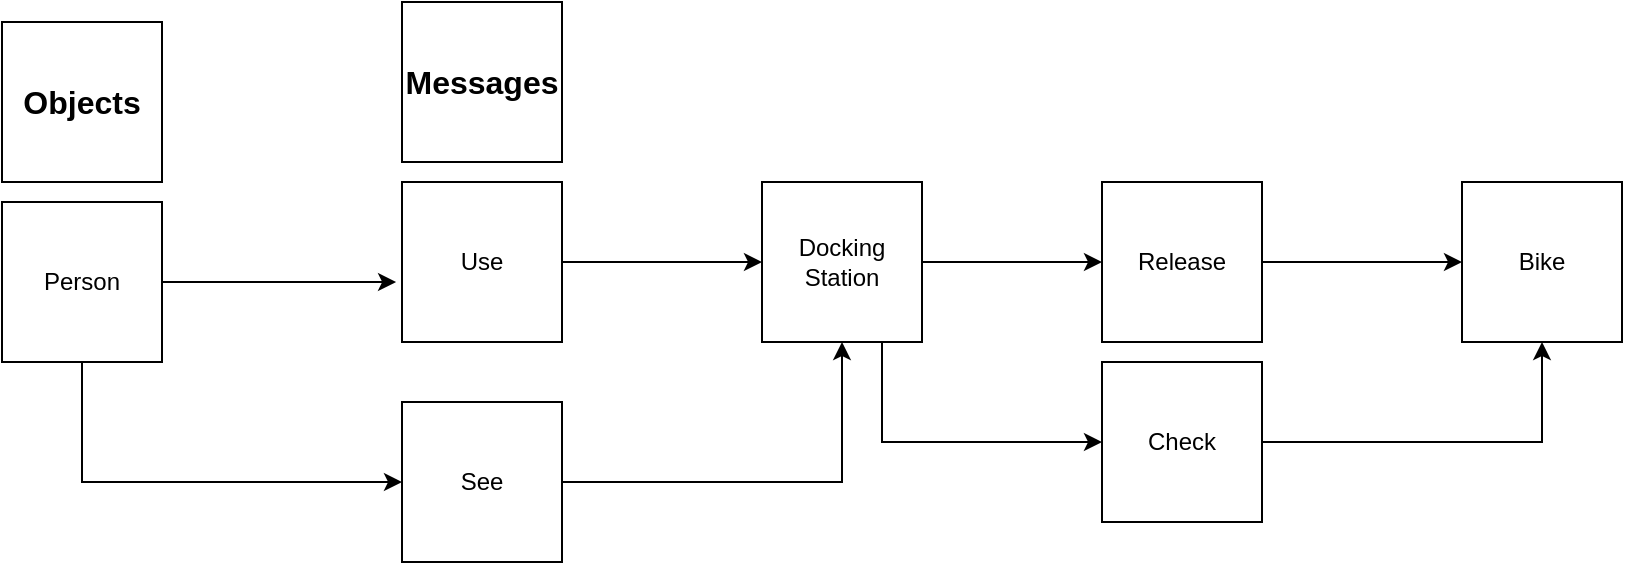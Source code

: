 <mxfile version="15.2.9" type="device"><diagram id="1iCCHop3TnbKrFIpHdqe" name="Page-1"><mxGraphModel dx="837" dy="499" grid="1" gridSize="10" guides="1" tooltips="1" connect="1" arrows="1" fold="1" page="1" pageScale="1" pageWidth="850" pageHeight="1100" math="0" shadow="0"><root><mxCell id="0"/><mxCell id="1" parent="0"/><mxCell id="eqKGtarQLXi3XmFLI8XB-8" value="Objects" style="whiteSpace=wrap;html=1;aspect=fixed;fontStyle=1;fontSize=16;" vertex="1" parent="1"><mxGeometry x="280" y="80" width="80" height="80" as="geometry"/></mxCell><mxCell id="eqKGtarQLXi3XmFLI8XB-9" value="Messages" style="whiteSpace=wrap;html=1;aspect=fixed;fontStyle=1;fontSize=16;" vertex="1" parent="1"><mxGeometry x="480" y="70" width="80" height="80" as="geometry"/></mxCell><mxCell id="eqKGtarQLXi3XmFLI8XB-16" style="edgeStyle=orthogonalEdgeStyle;rounded=0;orthogonalLoop=1;jettySize=auto;html=1;exitX=1;exitY=0.5;exitDx=0;exitDy=0;entryX=-0.037;entryY=0.625;entryDx=0;entryDy=0;entryPerimeter=0;fontSize=16;" edge="1" parent="1" source="eqKGtarQLXi3XmFLI8XB-10" target="eqKGtarQLXi3XmFLI8XB-11"><mxGeometry relative="1" as="geometry"/></mxCell><mxCell id="eqKGtarQLXi3XmFLI8XB-34" style="edgeStyle=orthogonalEdgeStyle;rounded=0;orthogonalLoop=1;jettySize=auto;html=1;exitX=0.5;exitY=1;exitDx=0;exitDy=0;entryX=0;entryY=0.5;entryDx=0;entryDy=0;fontSize=16;" edge="1" parent="1" source="eqKGtarQLXi3XmFLI8XB-10" target="eqKGtarQLXi3XmFLI8XB-27"><mxGeometry relative="1" as="geometry"/></mxCell><mxCell id="eqKGtarQLXi3XmFLI8XB-10" value="Person" style="whiteSpace=wrap;html=1;aspect=fixed;" vertex="1" parent="1"><mxGeometry x="280" y="170" width="80" height="80" as="geometry"/></mxCell><mxCell id="eqKGtarQLXi3XmFLI8XB-21" style="edgeStyle=orthogonalEdgeStyle;rounded=0;orthogonalLoop=1;jettySize=auto;html=1;exitX=1;exitY=0.5;exitDx=0;exitDy=0;entryX=0;entryY=0.5;entryDx=0;entryDy=0;fontSize=16;" edge="1" parent="1" source="eqKGtarQLXi3XmFLI8XB-11" target="eqKGtarQLXi3XmFLI8XB-14"><mxGeometry relative="1" as="geometry"/></mxCell><mxCell id="eqKGtarQLXi3XmFLI8XB-11" value="Use" style="whiteSpace=wrap;html=1;aspect=fixed;" vertex="1" parent="1"><mxGeometry x="480" y="160" width="80" height="80" as="geometry"/></mxCell><mxCell id="eqKGtarQLXi3XmFLI8XB-12" value="Bike" style="whiteSpace=wrap;html=1;aspect=fixed;" vertex="1" parent="1"><mxGeometry x="1010" y="160" width="80" height="80" as="geometry"/></mxCell><mxCell id="eqKGtarQLXi3XmFLI8XB-23" style="edgeStyle=orthogonalEdgeStyle;rounded=0;orthogonalLoop=1;jettySize=auto;html=1;exitX=1;exitY=0.5;exitDx=0;exitDy=0;fontSize=16;" edge="1" parent="1" source="eqKGtarQLXi3XmFLI8XB-13" target="eqKGtarQLXi3XmFLI8XB-12"><mxGeometry relative="1" as="geometry"/></mxCell><mxCell id="eqKGtarQLXi3XmFLI8XB-13" value="Release" style="whiteSpace=wrap;html=1;aspect=fixed;" vertex="1" parent="1"><mxGeometry x="830" y="160" width="80" height="80" as="geometry"/></mxCell><mxCell id="eqKGtarQLXi3XmFLI8XB-22" style="edgeStyle=orthogonalEdgeStyle;rounded=0;orthogonalLoop=1;jettySize=auto;html=1;exitX=1;exitY=0.5;exitDx=0;exitDy=0;fontSize=16;" edge="1" parent="1" source="eqKGtarQLXi3XmFLI8XB-14" target="eqKGtarQLXi3XmFLI8XB-13"><mxGeometry relative="1" as="geometry"/></mxCell><mxCell id="eqKGtarQLXi3XmFLI8XB-38" style="edgeStyle=orthogonalEdgeStyle;rounded=0;orthogonalLoop=1;jettySize=auto;html=1;exitX=0.75;exitY=1;exitDx=0;exitDy=0;entryX=0;entryY=0.5;entryDx=0;entryDy=0;fontSize=16;" edge="1" parent="1" source="eqKGtarQLXi3XmFLI8XB-14" target="eqKGtarQLXi3XmFLI8XB-37"><mxGeometry relative="1" as="geometry"/></mxCell><mxCell id="eqKGtarQLXi3XmFLI8XB-14" value="Docking Station" style="whiteSpace=wrap;html=1;aspect=fixed;" vertex="1" parent="1"><mxGeometry x="660" y="160" width="80" height="80" as="geometry"/></mxCell><mxCell id="eqKGtarQLXi3XmFLI8XB-35" style="edgeStyle=orthogonalEdgeStyle;rounded=0;orthogonalLoop=1;jettySize=auto;html=1;exitX=1;exitY=0.5;exitDx=0;exitDy=0;entryX=0.5;entryY=1;entryDx=0;entryDy=0;fontSize=16;" edge="1" parent="1" source="eqKGtarQLXi3XmFLI8XB-27" target="eqKGtarQLXi3XmFLI8XB-14"><mxGeometry relative="1" as="geometry"/></mxCell><mxCell id="eqKGtarQLXi3XmFLI8XB-27" value="See" style="whiteSpace=wrap;html=1;aspect=fixed;" vertex="1" parent="1"><mxGeometry x="480" y="270" width="80" height="80" as="geometry"/></mxCell><mxCell id="eqKGtarQLXi3XmFLI8XB-39" style="edgeStyle=orthogonalEdgeStyle;rounded=0;orthogonalLoop=1;jettySize=auto;html=1;exitX=1;exitY=0.5;exitDx=0;exitDy=0;entryX=0.5;entryY=1;entryDx=0;entryDy=0;fontSize=16;" edge="1" parent="1" source="eqKGtarQLXi3XmFLI8XB-37" target="eqKGtarQLXi3XmFLI8XB-12"><mxGeometry relative="1" as="geometry"/></mxCell><mxCell id="eqKGtarQLXi3XmFLI8XB-37" value="Check" style="whiteSpace=wrap;html=1;aspect=fixed;" vertex="1" parent="1"><mxGeometry x="830" y="250" width="80" height="80" as="geometry"/></mxCell></root></mxGraphModel></diagram></mxfile>